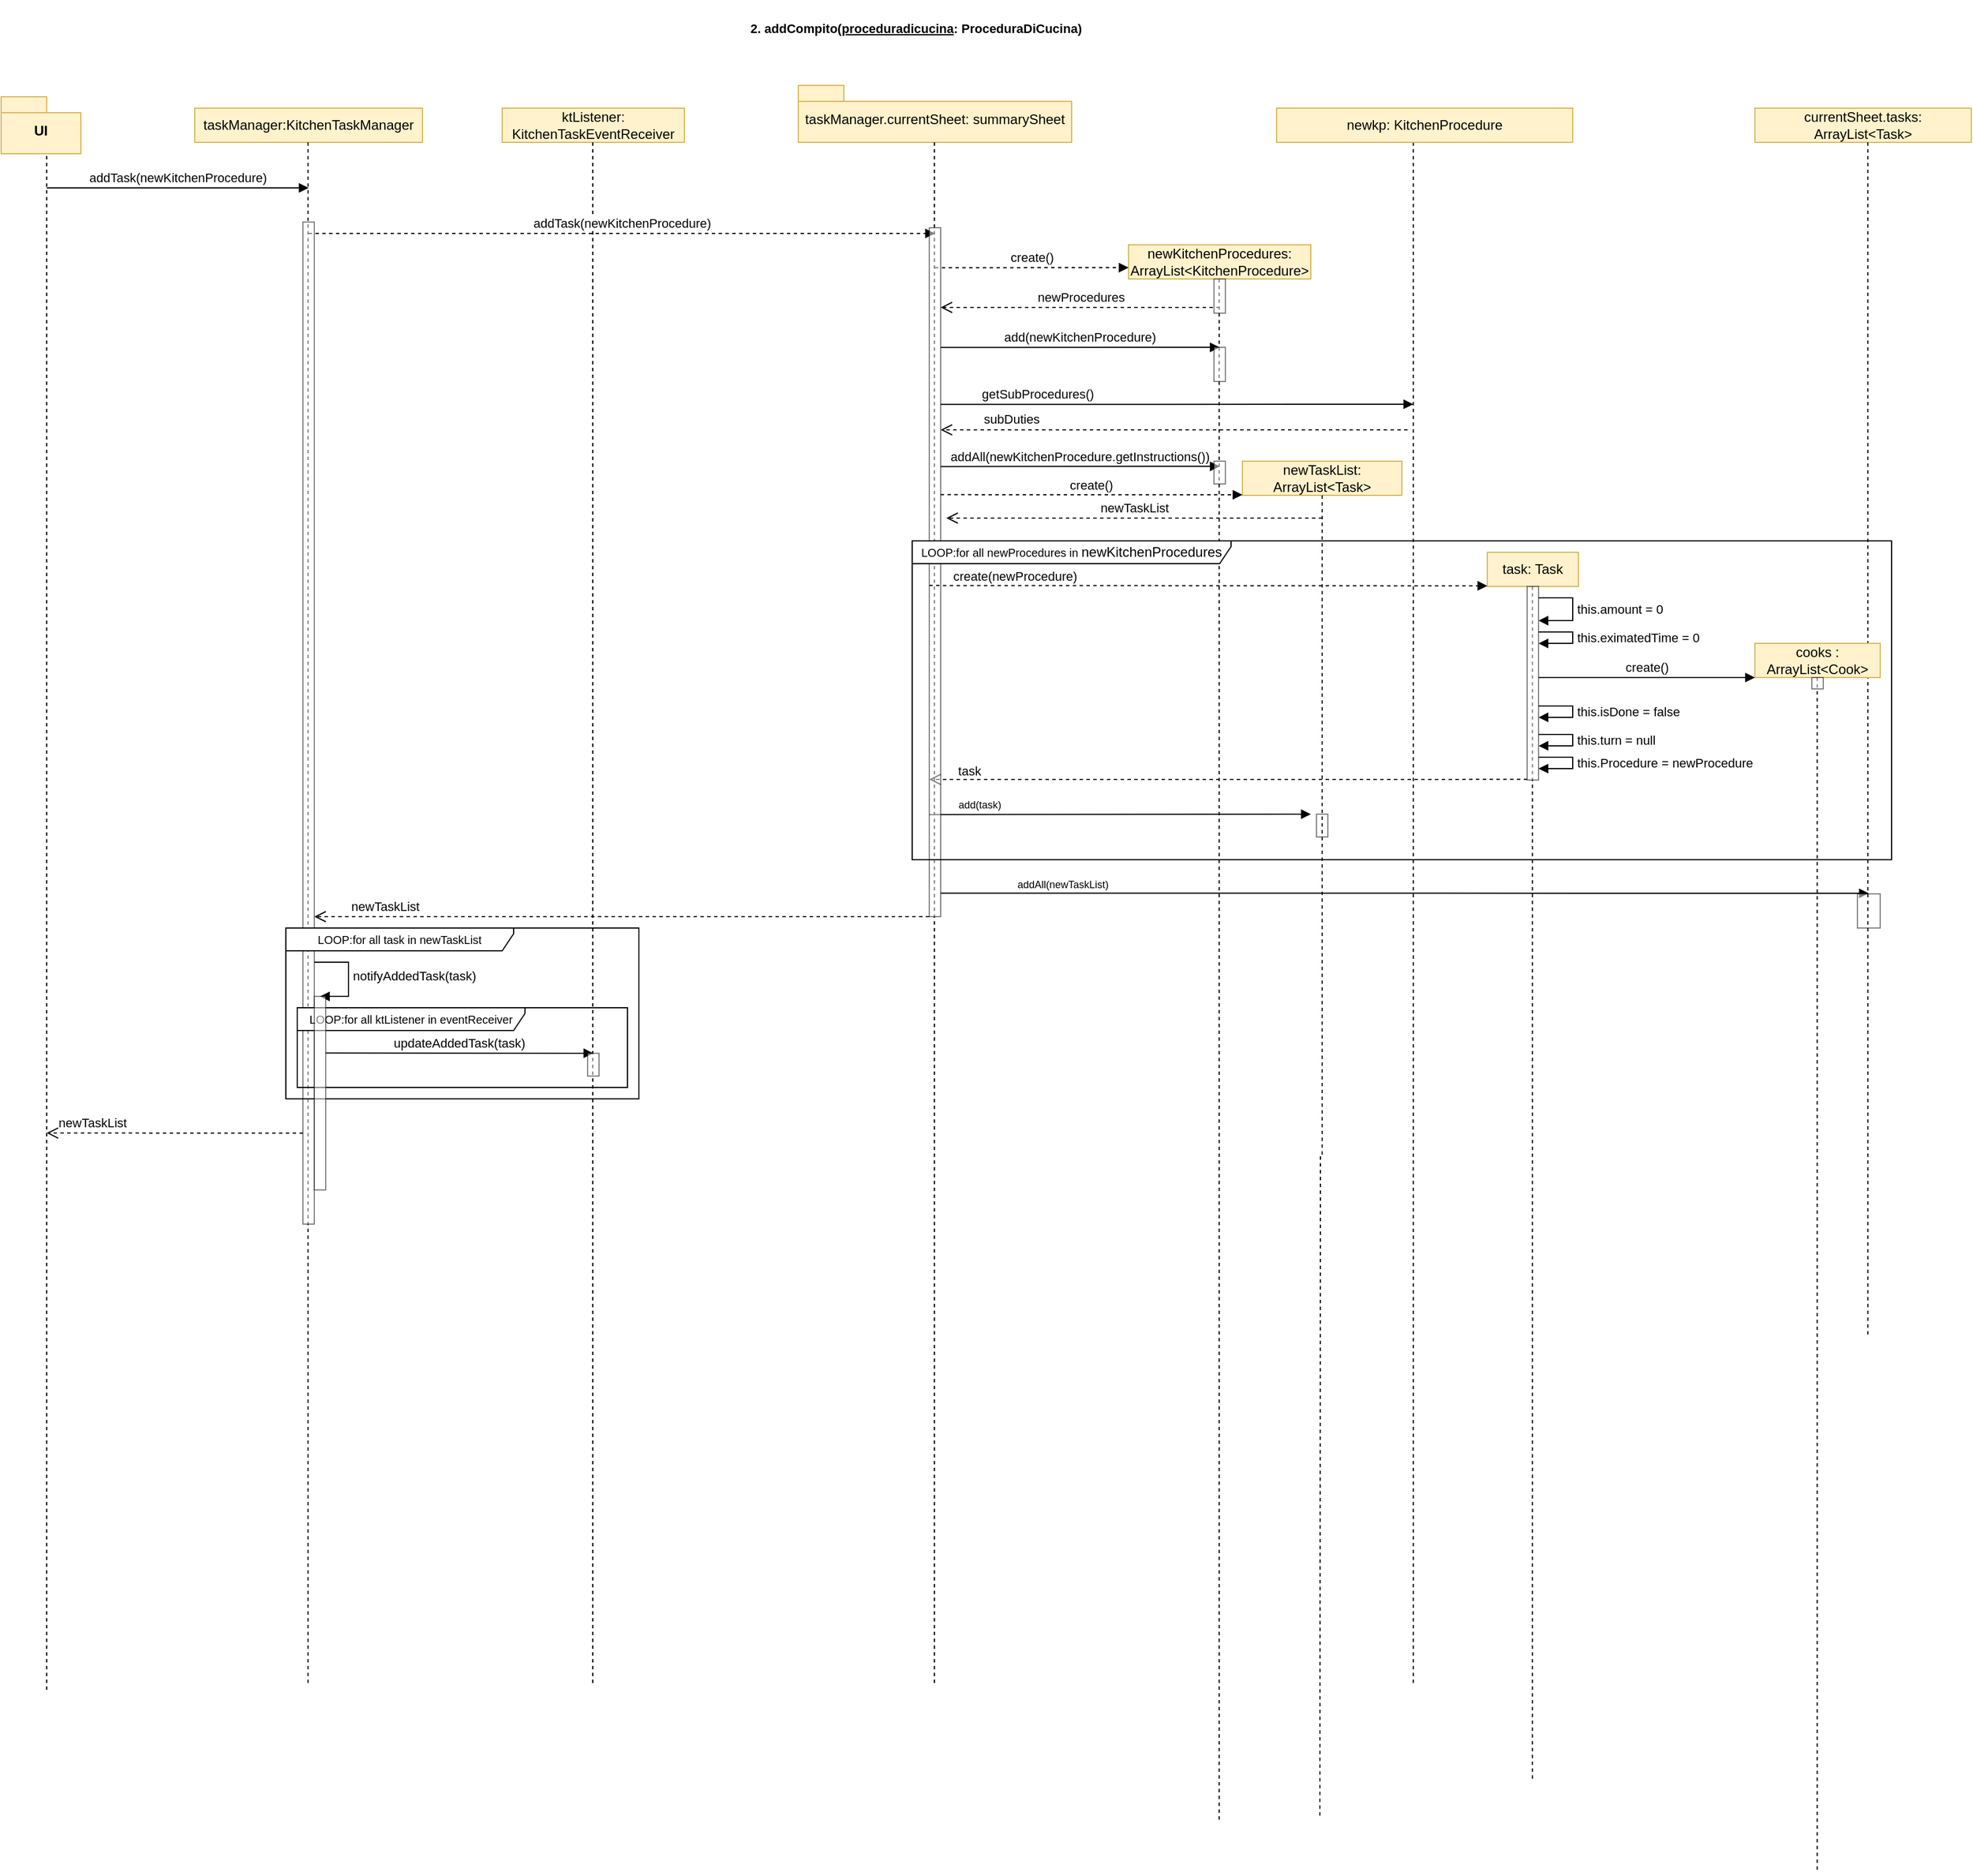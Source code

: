 <mxfile version="21.2.8" type="device">
  <diagram name="Pagina-1" id="GXxGn-46PV4QLsyERnpE">
    <mxGraphModel dx="-1074" dy="613" grid="1" gridSize="10" guides="1" tooltips="1" connect="1" arrows="1" fold="1" page="1" pageScale="1" pageWidth="827" pageHeight="1169" math="0" shadow="0">
      <root>
        <mxCell id="0" />
        <mxCell id="1" parent="0" />
        <mxCell id="9QoFceMkt3hrAzKuNunO-1" style="edgeStyle=orthogonalEdgeStyle;rounded=0;orthogonalLoop=1;jettySize=auto;html=1;exitX=0.5;exitY=1;exitDx=0;exitDy=0;endArrow=none;endFill=0;dashed=1;entryX=0.02;entryY=1.003;entryDx=0;entryDy=0;entryPerimeter=0;exitPerimeter=0;" parent="1" edge="1">
          <mxGeometry relative="1" as="geometry">
            <mxPoint x="2080" y="1690" as="targetPoint" />
            <mxPoint x="2080" y="336" as="sourcePoint" />
          </mxGeometry>
        </mxCell>
        <mxCell id="9QoFceMkt3hrAzKuNunO-2" value="UI" style="shape=folder;fontStyle=1;spacingTop=10;tabWidth=40;tabHeight=14;tabPosition=left;html=1;whiteSpace=wrap;fillColor=#fff2cc;strokeColor=#d6b656;" parent="1" vertex="1">
          <mxGeometry x="2040" y="290" width="70" height="50" as="geometry" />
        </mxCell>
        <mxCell id="9QoFceMkt3hrAzKuNunO-3" value="&lt;p style=&quot;text-indent: -18pt; font-size: 11px;&quot; class=&quot;MsoListParagraph&quot;&gt;&lt;b&gt;2.&amp;nbsp;&lt;span style=&quot;line-height: 107%;&quot;&gt;&lt;/span&gt;&lt;/b&gt;&lt;b&gt;&lt;span style=&quot;line-height: 107%;&quot;&gt;addCompito(&lt;u&gt;proceduradicucina&lt;/u&gt;: ProceduraDiCucina)&lt;/span&gt;&lt;/b&gt;&lt;/p&gt;" style="text;html=1;align=center;verticalAlign=middle;resizable=0;points=[];autosize=1;strokeColor=none;fillColor=none;" parent="1" vertex="1">
          <mxGeometry x="2710" y="205" width="290" height="50" as="geometry" />
        </mxCell>
        <mxCell id="9QoFceMkt3hrAzKuNunO-4" value="&lt;span style=&quot;font-weight: normal;&quot;&gt;taskManager.currentSheet: summarySheet&lt;/span&gt;" style="shape=folder;fontStyle=1;spacingTop=10;tabWidth=40;tabHeight=14;tabPosition=left;html=1;whiteSpace=wrap;fillColor=#fff2cc;strokeColor=#d6b656;" parent="1" vertex="1">
          <mxGeometry x="2740" y="280" width="240" height="50" as="geometry" />
        </mxCell>
        <mxCell id="9QoFceMkt3hrAzKuNunO-5" value="taskManager:KitchenTaskManager" style="html=1;whiteSpace=wrap;fillColor=#fff2cc;strokeColor=#d6b656;" parent="1" vertex="1">
          <mxGeometry x="2210" y="300" width="200" height="30" as="geometry" />
        </mxCell>
        <mxCell id="9QoFceMkt3hrAzKuNunO-6" value="ktListener: KitchenTaskEventReceiver" style="html=1;whiteSpace=wrap;fillColor=#fff2cc;strokeColor=#d6b656;" parent="1" vertex="1">
          <mxGeometry x="2480" y="300" width="160" height="30" as="geometry" />
        </mxCell>
        <mxCell id="9QoFceMkt3hrAzKuNunO-7" style="edgeStyle=orthogonalEdgeStyle;rounded=0;orthogonalLoop=1;jettySize=auto;html=1;exitX=0.5;exitY=1;exitDx=0;exitDy=0;endArrow=none;endFill=0;dashed=1;entryX=0.02;entryY=1.003;entryDx=0;entryDy=0;entryPerimeter=0;exitPerimeter=0;" parent="1" edge="1">
          <mxGeometry relative="1" as="geometry">
            <mxPoint x="2309.5" y="1684" as="targetPoint" />
            <mxPoint x="2309.5" y="330" as="sourcePoint" />
          </mxGeometry>
        </mxCell>
        <mxCell id="9QoFceMkt3hrAzKuNunO-8" style="edgeStyle=orthogonalEdgeStyle;rounded=0;orthogonalLoop=1;jettySize=auto;html=1;exitX=0.5;exitY=1;exitDx=0;exitDy=0;endArrow=none;endFill=0;dashed=1;entryX=0.02;entryY=1.003;entryDx=0;entryDy=0;entryPerimeter=0;exitPerimeter=0;" parent="1" edge="1">
          <mxGeometry relative="1" as="geometry">
            <mxPoint x="2559.5" y="1684" as="targetPoint" />
            <mxPoint x="2559.5" y="330" as="sourcePoint" />
          </mxGeometry>
        </mxCell>
        <mxCell id="9QoFceMkt3hrAzKuNunO-9" style="edgeStyle=orthogonalEdgeStyle;rounded=0;orthogonalLoop=1;jettySize=auto;html=1;exitX=0.5;exitY=1;exitDx=0;exitDy=0;endArrow=none;endFill=0;dashed=1;entryX=0.02;entryY=1.003;entryDx=0;entryDy=0;entryPerimeter=0;exitPerimeter=0;" parent="1" edge="1">
          <mxGeometry relative="1" as="geometry">
            <mxPoint x="2859.5" y="1684" as="targetPoint" />
            <mxPoint x="2859.5" y="330" as="sourcePoint" />
          </mxGeometry>
        </mxCell>
        <mxCell id="9QoFceMkt3hrAzKuNunO-10" value="addTask(newKitchenProcedure)" style="html=1;verticalAlign=bottom;endArrow=block;edgeStyle=elbowEdgeStyle;elbow=vertical;curved=0;rounded=0;" parent="1" edge="1">
          <mxGeometry width="80" relative="1" as="geometry">
            <mxPoint x="2080" y="370" as="sourcePoint" />
            <mxPoint x="2310" y="370" as="targetPoint" />
          </mxGeometry>
        </mxCell>
        <mxCell id="9QoFceMkt3hrAzKuNunO-11" value="addTask(newKitchenProcedure)" style="html=1;verticalAlign=bottom;endArrow=block;edgeStyle=elbowEdgeStyle;elbow=vertical;curved=0;rounded=0;dashed=1;" parent="1" edge="1">
          <mxGeometry x="0.001" width="80" relative="1" as="geometry">
            <mxPoint x="2310" y="410.06" as="sourcePoint" />
            <mxPoint x="2860" y="410" as="targetPoint" />
            <mxPoint as="offset" />
          </mxGeometry>
        </mxCell>
        <mxCell id="9QoFceMkt3hrAzKuNunO-12" value="create()" style="html=1;verticalAlign=bottom;endArrow=block;edgeStyle=elbowEdgeStyle;elbow=vertical;curved=0;rounded=0;dashed=1;" parent="1" edge="1">
          <mxGeometry width="80" relative="1" as="geometry">
            <mxPoint x="2860" y="440.12" as="sourcePoint" />
            <mxPoint x="3030" y="440" as="targetPoint" />
          </mxGeometry>
        </mxCell>
        <mxCell id="9QoFceMkt3hrAzKuNunO-13" value="task" style="html=1;verticalAlign=bottom;endArrow=open;dashed=1;endSize=8;edgeStyle=elbowEdgeStyle;elbow=vertical;curved=0;rounded=0;" parent="1" edge="1">
          <mxGeometry x="0.867" y="1" relative="1" as="geometry">
            <mxPoint x="3380" y="889.43" as="sourcePoint" />
            <mxPoint x="2855" y="889.368" as="targetPoint" />
            <mxPoint as="offset" />
          </mxGeometry>
        </mxCell>
        <mxCell id="9QoFceMkt3hrAzKuNunO-14" value="task: Task" style="html=1;whiteSpace=wrap;fillColor=#fff2cc;strokeColor=#d6b656;" parent="1" vertex="1">
          <mxGeometry x="3345" y="690" width="80" height="30" as="geometry" />
        </mxCell>
        <mxCell id="9QoFceMkt3hrAzKuNunO-15" value="this.Procedure = newProcedure" style="html=1;align=left;spacingLeft=2;endArrow=block;rounded=0;edgeStyle=orthogonalEdgeStyle;curved=0;rounded=0;" parent="1" edge="1">
          <mxGeometry x="0.004" relative="1" as="geometry">
            <mxPoint x="3389.98" y="870.03" as="sourcePoint" />
            <Array as="points">
              <mxPoint x="3420" y="870" />
              <mxPoint x="3420" y="880" />
              <mxPoint x="3390" y="880" />
            </Array>
            <mxPoint x="3390" y="880" as="targetPoint" />
            <mxPoint as="offset" />
          </mxGeometry>
        </mxCell>
        <mxCell id="9QoFceMkt3hrAzKuNunO-16" value="this.amount = 0" style="html=1;align=left;spacingLeft=2;endArrow=block;rounded=0;edgeStyle=orthogonalEdgeStyle;curved=0;rounded=0;" parent="1" edge="1">
          <mxGeometry x="0.004" relative="1" as="geometry">
            <mxPoint x="3389.98" y="730.03" as="sourcePoint" />
            <Array as="points">
              <mxPoint x="3419.98" y="730.09" />
              <mxPoint x="3419.98" y="750.09" />
            </Array>
            <mxPoint x="3389.98" y="750.03" as="targetPoint" />
            <mxPoint as="offset" />
          </mxGeometry>
        </mxCell>
        <mxCell id="9QoFceMkt3hrAzKuNunO-17" value="this.eximatedTime = 0" style="html=1;align=left;spacingLeft=2;endArrow=block;rounded=0;edgeStyle=orthogonalEdgeStyle;curved=0;rounded=0;" parent="1" edge="1">
          <mxGeometry x="0.004" relative="1" as="geometry">
            <mxPoint x="3389.98" y="760.03" as="sourcePoint" />
            <Array as="points">
              <mxPoint x="3419.98" y="760.03" />
              <mxPoint x="3419.98" y="770.03" />
              <mxPoint x="3394.98" y="770.03" />
            </Array>
            <mxPoint x="3389.98" y="770.03" as="targetPoint" />
            <mxPoint as="offset" />
          </mxGeometry>
        </mxCell>
        <mxCell id="9QoFceMkt3hrAzKuNunO-19" value="this.isDone = false" style="html=1;align=left;spacingLeft=2;endArrow=block;rounded=0;edgeStyle=orthogonalEdgeStyle;curved=0;rounded=0;" parent="1" edge="1">
          <mxGeometry x="0.004" relative="1" as="geometry">
            <mxPoint x="3390" y="825.01" as="sourcePoint" />
            <Array as="points">
              <mxPoint x="3420" y="825.01" />
              <mxPoint x="3420" y="835.01" />
              <mxPoint x="3395" y="835.01" />
            </Array>
            <mxPoint x="3390" y="835.01" as="targetPoint" />
            <mxPoint as="offset" />
          </mxGeometry>
        </mxCell>
        <mxCell id="9QoFceMkt3hrAzKuNunO-20" style="edgeStyle=orthogonalEdgeStyle;rounded=0;orthogonalLoop=1;jettySize=auto;html=1;exitX=0.5;exitY=1;exitDx=0;exitDy=0;endArrow=none;endFill=0;dashed=1;entryX=0.02;entryY=1.003;entryDx=0;entryDy=0;entryPerimeter=0;exitPerimeter=0;" parent="1" edge="1">
          <mxGeometry relative="1" as="geometry">
            <mxPoint x="3280" y="1684" as="targetPoint" />
            <mxPoint x="3280" y="330" as="sourcePoint" />
          </mxGeometry>
        </mxCell>
        <mxCell id="9QoFceMkt3hrAzKuNunO-21" value="&lt;font style=&quot;font-size: 9px;&quot;&gt;add(task)&lt;/font&gt;" style="html=1;verticalAlign=bottom;endArrow=block;edgeStyle=elbowEdgeStyle;elbow=vertical;curved=0;rounded=0;" parent="1" edge="1">
          <mxGeometry x="-0.737" width="80" relative="1" as="geometry">
            <mxPoint x="2855" y="920.38" as="sourcePoint" />
            <mxPoint x="3190" y="920" as="targetPoint" />
            <mxPoint as="offset" />
          </mxGeometry>
        </mxCell>
        <mxCell id="9QoFceMkt3hrAzKuNunO-22" value="newTaskList: ArrayList&amp;lt;Task&amp;gt;" style="html=1;whiteSpace=wrap;fillColor=#fff2cc;strokeColor=#d6b656;" parent="1" vertex="1">
          <mxGeometry x="3130" y="610" width="140" height="30" as="geometry" />
        </mxCell>
        <mxCell id="9QoFceMkt3hrAzKuNunO-23" style="edgeStyle=orthogonalEdgeStyle;rounded=0;orthogonalLoop=1;jettySize=auto;html=1;endArrow=none;endFill=0;dashed=1;" parent="1" edge="1">
          <mxGeometry relative="1" as="geometry">
            <mxPoint x="3384.63" y="1770" as="targetPoint" />
            <mxPoint x="3384.63" y="720" as="sourcePoint" />
            <Array as="points">
              <mxPoint x="3384.63" y="1754" />
            </Array>
          </mxGeometry>
        </mxCell>
        <mxCell id="9QoFceMkt3hrAzKuNunO-24" value="" style="html=1;points=[];perimeter=orthogonalPerimeter;outlineConnect=0;targetShapes=umlLifeline;portConstraint=eastwest;newEdgeStyle={&quot;edgeStyle&quot;:&quot;elbowEdgeStyle&quot;,&quot;elbow&quot;:&quot;vertical&quot;,&quot;curved&quot;:0,&quot;rounded&quot;:0};shadow=0;imageAspect=1;fillOpacity=50;strokeOpacity=50;" parent="1" vertex="1">
          <mxGeometry x="2305" y="400" width="10" height="880" as="geometry" />
        </mxCell>
        <mxCell id="9QoFceMkt3hrAzKuNunO-25" value="" style="html=1;points=[];perimeter=orthogonalPerimeter;outlineConnect=0;targetShapes=umlLifeline;portConstraint=eastwest;newEdgeStyle={&quot;edgeStyle&quot;:&quot;elbowEdgeStyle&quot;,&quot;elbow&quot;:&quot;vertical&quot;,&quot;curved&quot;:0,&quot;rounded&quot;:0};shadow=0;imageAspect=1;fillOpacity=50;strokeOpacity=50;" parent="1" vertex="1">
          <mxGeometry x="2855" y="405" width="10" height="605" as="geometry" />
        </mxCell>
        <mxCell id="9QoFceMkt3hrAzKuNunO-26" value="" style="html=1;points=[];perimeter=orthogonalPerimeter;outlineConnect=0;targetShapes=umlLifeline;portConstraint=eastwest;newEdgeStyle={&quot;edgeStyle&quot;:&quot;elbowEdgeStyle&quot;,&quot;elbow&quot;:&quot;vertical&quot;,&quot;curved&quot;:0,&quot;rounded&quot;:0};shadow=0;imageAspect=1;fillOpacity=50;strokeOpacity=50;" parent="1" vertex="1">
          <mxGeometry x="3380" y="720" width="10" height="170" as="geometry" />
        </mxCell>
        <mxCell id="9QoFceMkt3hrAzKuNunO-27" value="" style="html=1;points=[];perimeter=orthogonalPerimeter;outlineConnect=0;targetShapes=umlLifeline;portConstraint=eastwest;newEdgeStyle={&quot;edgeStyle&quot;:&quot;elbowEdgeStyle&quot;,&quot;elbow&quot;:&quot;vertical&quot;,&quot;curved&quot;:0,&quot;rounded&quot;:0};shadow=0;imageAspect=1;fillOpacity=50;strokeOpacity=50;" parent="1" vertex="1">
          <mxGeometry x="3195" y="920" width="10" height="20" as="geometry" />
        </mxCell>
        <mxCell id="9QoFceMkt3hrAzKuNunO-28" value="notifyAddedTask(task)" style="html=1;align=left;spacingLeft=2;endArrow=block;rounded=0;edgeStyle=orthogonalEdgeStyle;curved=0;rounded=0;" parent="1" edge="1">
          <mxGeometry relative="1" as="geometry">
            <mxPoint x="2315" y="1049.97" as="sourcePoint" />
            <Array as="points">
              <mxPoint x="2345" y="1079.97" />
            </Array>
            <mxPoint x="2320" y="1080.029" as="targetPoint" />
          </mxGeometry>
        </mxCell>
        <mxCell id="9QoFceMkt3hrAzKuNunO-29" value="updateAddedTask(task)" style="html=1;verticalAlign=bottom;endArrow=block;edgeStyle=elbowEdgeStyle;elbow=vertical;curved=0;rounded=0;" parent="1" edge="1">
          <mxGeometry width="80" relative="1" as="geometry">
            <mxPoint x="2325" y="1129.76" as="sourcePoint" />
            <mxPoint x="2560" y="1130" as="targetPoint" />
          </mxGeometry>
        </mxCell>
        <mxCell id="9QoFceMkt3hrAzKuNunO-30" value="&lt;font style=&quot;font-size: 10px;&quot;&gt;LOOP:for all ktListener in eventReceiver&lt;/font&gt;" style="shape=umlFrame;whiteSpace=wrap;html=1;pointerEvents=0;width=200;height=20;" parent="1" vertex="1">
          <mxGeometry x="2300" y="1090" width="290" height="70" as="geometry" />
        </mxCell>
        <mxCell id="9QoFceMkt3hrAzKuNunO-31" value="" style="html=1;points=[];perimeter=orthogonalPerimeter;outlineConnect=0;targetShapes=umlLifeline;portConstraint=eastwest;newEdgeStyle={&quot;edgeStyle&quot;:&quot;elbowEdgeStyle&quot;,&quot;elbow&quot;:&quot;vertical&quot;,&quot;curved&quot;:0,&quot;rounded&quot;:0};shadow=0;imageAspect=1;fillOpacity=50;strokeOpacity=50;" parent="1" vertex="1">
          <mxGeometry x="2555" y="1130.0" width="10" height="20" as="geometry" />
        </mxCell>
        <mxCell id="9QoFceMkt3hrAzKuNunO-32" value="newkp: KitchenProcedure" style="html=1;whiteSpace=wrap;fillColor=#fff2cc;strokeColor=#d6b656;" parent="1" vertex="1">
          <mxGeometry x="3160" y="300" width="260" height="30" as="geometry" />
        </mxCell>
        <mxCell id="9QoFceMkt3hrAzKuNunO-33" style="edgeStyle=orthogonalEdgeStyle;rounded=0;orthogonalLoop=1;jettySize=auto;html=1;exitX=0.5;exitY=1;exitDx=0;exitDy=0;endArrow=none;endFill=0;dashed=1;" parent="1" source="9QoFceMkt3hrAzKuNunO-22" edge="1">
          <mxGeometry relative="1" as="geometry">
            <mxPoint x="3198" y="1800" as="targetPoint" />
            <mxPoint x="3198.23" y="730" as="sourcePoint" />
          </mxGeometry>
        </mxCell>
        <mxCell id="9QoFceMkt3hrAzKuNunO-34" value="newKitchenProcedures: ArrayList&amp;lt;KitchenProcedure&amp;gt;" style="html=1;whiteSpace=wrap;fillColor=#fff2cc;strokeColor=#d6b656;" parent="1" vertex="1">
          <mxGeometry x="3030" y="420" width="160" height="30" as="geometry" />
        </mxCell>
        <mxCell id="9QoFceMkt3hrAzKuNunO-35" style="edgeStyle=orthogonalEdgeStyle;rounded=0;orthogonalLoop=1;jettySize=auto;html=1;exitX=0.5;exitY=1;exitDx=0;exitDy=0;endArrow=none;endFill=0;dashed=1;entryX=0.02;entryY=1.003;entryDx=0;entryDy=0;entryPerimeter=0;exitPerimeter=0;" parent="1" edge="1">
          <mxGeometry relative="1" as="geometry">
            <mxPoint x="3109.55" y="1804" as="targetPoint" />
            <mxPoint x="3109.55" y="450" as="sourcePoint" />
          </mxGeometry>
        </mxCell>
        <mxCell id="9QoFceMkt3hrAzKuNunO-36" value="newProcedures" style="html=1;verticalAlign=bottom;endArrow=open;dashed=1;endSize=8;edgeStyle=elbowEdgeStyle;elbow=vertical;curved=0;rounded=0;" parent="1" edge="1">
          <mxGeometry relative="1" as="geometry">
            <mxPoint x="3110" y="475" as="sourcePoint" />
            <mxPoint x="2865" y="474.64" as="targetPoint" />
          </mxGeometry>
        </mxCell>
        <mxCell id="9QoFceMkt3hrAzKuNunO-37" value="" style="html=1;points=[];perimeter=orthogonalPerimeter;outlineConnect=0;targetShapes=umlLifeline;portConstraint=eastwest;newEdgeStyle={&quot;edgeStyle&quot;:&quot;elbowEdgeStyle&quot;,&quot;elbow&quot;:&quot;vertical&quot;,&quot;curved&quot;:0,&quot;rounded&quot;:0};shadow=0;imageAspect=1;fillOpacity=50;strokeOpacity=50;" parent="1" vertex="1">
          <mxGeometry x="3105" y="450" width="10" height="30" as="geometry" />
        </mxCell>
        <mxCell id="9QoFceMkt3hrAzKuNunO-38" value="add(newKitchenProcedure)" style="html=1;verticalAlign=bottom;endArrow=block;edgeStyle=elbowEdgeStyle;elbow=vertical;curved=0;rounded=0;" parent="1" edge="1">
          <mxGeometry width="80" relative="1" as="geometry">
            <mxPoint x="2865" y="510.12" as="sourcePoint" />
            <mxPoint x="3110" y="510" as="targetPoint" />
          </mxGeometry>
        </mxCell>
        <mxCell id="9QoFceMkt3hrAzKuNunO-39" value="" style="html=1;points=[];perimeter=orthogonalPerimeter;outlineConnect=0;targetShapes=umlLifeline;portConstraint=eastwest;newEdgeStyle={&quot;edgeStyle&quot;:&quot;elbowEdgeStyle&quot;,&quot;elbow&quot;:&quot;vertical&quot;,&quot;curved&quot;:0,&quot;rounded&quot;:0};shadow=0;imageAspect=1;fillOpacity=50;strokeOpacity=50;" parent="1" vertex="1">
          <mxGeometry x="3105" y="510" width="10" height="30" as="geometry" />
        </mxCell>
        <mxCell id="9QoFceMkt3hrAzKuNunO-40" value="getSubProcedures()" style="html=1;verticalAlign=bottom;endArrow=block;edgeStyle=elbowEdgeStyle;elbow=vertical;curved=0;rounded=0;" parent="1" edge="1">
          <mxGeometry x="-0.59" width="80" relative="1" as="geometry">
            <mxPoint x="2865" y="560.12" as="sourcePoint" />
            <mxPoint x="3280" y="560" as="targetPoint" />
            <mxPoint as="offset" />
          </mxGeometry>
        </mxCell>
        <mxCell id="9QoFceMkt3hrAzKuNunO-41" value="subDuties" style="html=1;verticalAlign=bottom;endArrow=open;dashed=1;endSize=8;edgeStyle=elbowEdgeStyle;elbow=vertical;curved=0;rounded=0;" parent="1" target="9QoFceMkt3hrAzKuNunO-25" edge="1">
          <mxGeometry x="0.701" y="-1" relative="1" as="geometry">
            <mxPoint x="3275" y="582.48" as="sourcePoint" />
            <mxPoint x="2870" y="580" as="targetPoint" />
            <mxPoint as="offset" />
          </mxGeometry>
        </mxCell>
        <mxCell id="9QoFceMkt3hrAzKuNunO-42" value="addAll(newKitchenProcedure.getInstructions())" style="html=1;verticalAlign=bottom;endArrow=block;edgeStyle=elbowEdgeStyle;elbow=vertical;curved=0;rounded=0;" parent="1" edge="1">
          <mxGeometry width="80" relative="1" as="geometry">
            <mxPoint x="2865" y="614.74" as="sourcePoint" />
            <mxPoint x="3110" y="614.62" as="targetPoint" />
          </mxGeometry>
        </mxCell>
        <mxCell id="9QoFceMkt3hrAzKuNunO-43" value="&lt;font style=&quot;font-size: 10px;&quot;&gt;LOOP:for all newProcedures in&amp;nbsp;&lt;/font&gt;newKitchenProcedures" style="shape=umlFrame;whiteSpace=wrap;html=1;pointerEvents=0;width=280;height=20;" parent="1" vertex="1">
          <mxGeometry x="2840" y="680" width="860" height="280" as="geometry" />
        </mxCell>
        <mxCell id="9QoFceMkt3hrAzKuNunO-44" value="create(newProcedure)" style="html=1;verticalAlign=bottom;endArrow=block;edgeStyle=elbowEdgeStyle;elbow=vertical;curved=0;rounded=0;entryX=0;entryY=1;entryDx=0;entryDy=0;dashed=1;" parent="1" target="9QoFceMkt3hrAzKuNunO-14" edge="1">
          <mxGeometry x="-0.692" width="80" relative="1" as="geometry">
            <mxPoint x="2855" y="719.18" as="sourcePoint" />
            <mxPoint x="3025" y="719.06" as="targetPoint" />
            <mxPoint as="offset" />
          </mxGeometry>
        </mxCell>
        <mxCell id="9QoFceMkt3hrAzKuNunO-45" value="create()" style="html=1;verticalAlign=bottom;endArrow=block;edgeStyle=elbowEdgeStyle;elbow=vertical;curved=0;rounded=0;dashed=1;" parent="1" edge="1">
          <mxGeometry width="80" relative="1" as="geometry">
            <mxPoint x="2865" y="639.43" as="sourcePoint" />
            <mxPoint x="3130" y="639.31" as="targetPoint" />
          </mxGeometry>
        </mxCell>
        <mxCell id="9QoFceMkt3hrAzKuNunO-46" value="newTaskList" style="html=1;verticalAlign=bottom;endArrow=open;dashed=1;endSize=8;edgeStyle=elbowEdgeStyle;elbow=vertical;curved=0;rounded=0;" parent="1" edge="1">
          <mxGeometry relative="1" as="geometry">
            <mxPoint x="3200" y="660" as="sourcePoint" />
            <mxPoint x="2870" y="660" as="targetPoint" />
          </mxGeometry>
        </mxCell>
        <mxCell id="9QoFceMkt3hrAzKuNunO-47" value="&lt;font style=&quot;font-size: 9px;&quot;&gt;addAll(newTaskList)&lt;/font&gt;" style="html=1;verticalAlign=bottom;endArrow=block;edgeStyle=elbowEdgeStyle;elbow=vertical;curved=0;rounded=0;" parent="1" edge="1">
          <mxGeometry x="-0.737" width="80" relative="1" as="geometry">
            <mxPoint x="2865" y="989.33" as="sourcePoint" />
            <mxPoint x="3680" y="990" as="targetPoint" />
            <mxPoint as="offset" />
          </mxGeometry>
        </mxCell>
        <mxCell id="9QoFceMkt3hrAzKuNunO-48" value="currentSheet.tasks: ArrayList&amp;lt;Task&amp;gt;" style="html=1;whiteSpace=wrap;fillColor=#fff2cc;strokeColor=#d6b656;" parent="1" vertex="1">
          <mxGeometry x="3580" y="300" width="190" height="30" as="geometry" />
        </mxCell>
        <mxCell id="9QoFceMkt3hrAzKuNunO-49" value="" style="html=1;points=[];perimeter=orthogonalPerimeter;outlineConnect=0;targetShapes=umlLifeline;portConstraint=eastwest;newEdgeStyle={&quot;edgeStyle&quot;:&quot;elbowEdgeStyle&quot;,&quot;elbow&quot;:&quot;vertical&quot;,&quot;curved&quot;:0,&quot;rounded&quot;:0};shadow=0;imageAspect=1;fillOpacity=50;strokeOpacity=50;" parent="1" vertex="1">
          <mxGeometry x="3670" y="990" width="20" height="30" as="geometry" />
        </mxCell>
        <mxCell id="9QoFceMkt3hrAzKuNunO-50" value="newTaskList" style="html=1;verticalAlign=bottom;endArrow=open;dashed=1;endSize=8;edgeStyle=elbowEdgeStyle;elbow=vertical;curved=0;rounded=0;" parent="1" target="9QoFceMkt3hrAzKuNunO-24" edge="1">
          <mxGeometry x="0.77" relative="1" as="geometry">
            <mxPoint x="2855" y="1010.06" as="sourcePoint" />
            <mxPoint x="2330" y="1009.998" as="targetPoint" />
            <mxPoint as="offset" />
          </mxGeometry>
        </mxCell>
        <mxCell id="9QoFceMkt3hrAzKuNunO-51" value="&lt;font style=&quot;font-size: 10px;&quot;&gt;LOOP:for all task in newTaskList&lt;/font&gt;" style="shape=umlFrame;whiteSpace=wrap;html=1;pointerEvents=0;width=200;height=20;" parent="1" vertex="1">
          <mxGeometry x="2290" y="1020" width="310" height="150" as="geometry" />
        </mxCell>
        <mxCell id="9QoFceMkt3hrAzKuNunO-52" value="" style="html=1;points=[];perimeter=orthogonalPerimeter;outlineConnect=0;targetShapes=umlLifeline;portConstraint=eastwest;newEdgeStyle={&quot;edgeStyle&quot;:&quot;elbowEdgeStyle&quot;,&quot;elbow&quot;:&quot;vertical&quot;,&quot;curved&quot;:0,&quot;rounded&quot;:0};shadow=0;imageAspect=1;fillOpacity=50;strokeOpacity=50;" parent="1" vertex="1">
          <mxGeometry x="2315" y="1080" width="10" height="170" as="geometry" />
        </mxCell>
        <mxCell id="9QoFceMkt3hrAzKuNunO-53" value="newTaskList" style="html=1;verticalAlign=bottom;endArrow=open;dashed=1;endSize=8;edgeStyle=elbowEdgeStyle;elbow=vertical;curved=0;rounded=0;" parent="1" edge="1">
          <mxGeometry x="0.644" relative="1" as="geometry">
            <mxPoint x="2305" y="1200.17" as="sourcePoint" />
            <mxPoint x="2080" y="1200" as="targetPoint" />
            <mxPoint as="offset" />
          </mxGeometry>
        </mxCell>
        <mxCell id="9QoFceMkt3hrAzKuNunO-54" value="this.turn = null" style="html=1;align=left;spacingLeft=2;endArrow=block;rounded=0;edgeStyle=orthogonalEdgeStyle;curved=0;rounded=0;" parent="1" edge="1">
          <mxGeometry x="0.004" relative="1" as="geometry">
            <mxPoint x="3390" y="850.01" as="sourcePoint" />
            <Array as="points">
              <mxPoint x="3420" y="850.01" />
              <mxPoint x="3420" y="860.01" />
              <mxPoint x="3395" y="860.01" />
            </Array>
            <mxPoint x="3390" y="860.01" as="targetPoint" />
            <mxPoint as="offset" />
          </mxGeometry>
        </mxCell>
        <mxCell id="9QoFceMkt3hrAzKuNunO-55" style="edgeStyle=orthogonalEdgeStyle;rounded=0;orthogonalLoop=1;jettySize=auto;html=1;endArrow=none;endFill=0;dashed=1;" parent="1" edge="1">
          <mxGeometry relative="1" as="geometry">
            <mxPoint x="3679.17" y="1380" as="targetPoint" />
            <mxPoint x="3679.17" y="330" as="sourcePoint" />
            <Array as="points">
              <mxPoint x="3679.17" y="1364" />
            </Array>
          </mxGeometry>
        </mxCell>
        <mxCell id="CngpBClfdVXeenP1TXE3-1" value="" style="html=1;points=[];perimeter=orthogonalPerimeter;outlineConnect=0;targetShapes=umlLifeline;portConstraint=eastwest;newEdgeStyle={&quot;edgeStyle&quot;:&quot;elbowEdgeStyle&quot;,&quot;elbow&quot;:&quot;vertical&quot;,&quot;curved&quot;:0,&quot;rounded&quot;:0};shadow=0;imageAspect=1;fillOpacity=50;strokeOpacity=50;" parent="1" vertex="1">
          <mxGeometry x="3105" y="610" width="10" height="20" as="geometry" />
        </mxCell>
        <mxCell id="MNwmdCtkGdUa2ATxa0YE-1" value="cooks : ArrayList&amp;lt;Cook&amp;gt;" style="html=1;whiteSpace=wrap;fillColor=#fff2cc;strokeColor=#d6b656;" parent="1" vertex="1">
          <mxGeometry x="3580" y="770" width="110" height="30" as="geometry" />
        </mxCell>
        <mxCell id="MNwmdCtkGdUa2ATxa0YE-2" style="edgeStyle=orthogonalEdgeStyle;rounded=0;orthogonalLoop=1;jettySize=auto;html=1;endArrow=none;endFill=0;dashed=1;" parent="1" edge="1">
          <mxGeometry relative="1" as="geometry">
            <mxPoint x="3634.7" y="1850" as="targetPoint" />
            <mxPoint x="3634.7" y="800" as="sourcePoint" />
            <Array as="points">
              <mxPoint x="3634.7" y="1834" />
            </Array>
          </mxGeometry>
        </mxCell>
        <mxCell id="MNwmdCtkGdUa2ATxa0YE-3" value="create()" style="html=1;verticalAlign=bottom;endArrow=block;edgeStyle=elbowEdgeStyle;elbow=vertical;curved=0;rounded=0;" parent="1" edge="1">
          <mxGeometry width="80" relative="1" as="geometry">
            <mxPoint x="3390" y="800" as="sourcePoint" />
            <mxPoint x="3580" y="800" as="targetPoint" />
          </mxGeometry>
        </mxCell>
        <mxCell id="MNwmdCtkGdUa2ATxa0YE-4" value="" style="html=1;points=[];perimeter=orthogonalPerimeter;outlineConnect=0;targetShapes=umlLifeline;portConstraint=eastwest;newEdgeStyle={&quot;edgeStyle&quot;:&quot;elbowEdgeStyle&quot;,&quot;elbow&quot;:&quot;vertical&quot;,&quot;curved&quot;:0,&quot;rounded&quot;:0};shadow=0;imageAspect=1;fillOpacity=50;strokeOpacity=50;" parent="1" vertex="1">
          <mxGeometry x="3630" y="800" width="10" height="10" as="geometry" />
        </mxCell>
      </root>
    </mxGraphModel>
  </diagram>
</mxfile>

